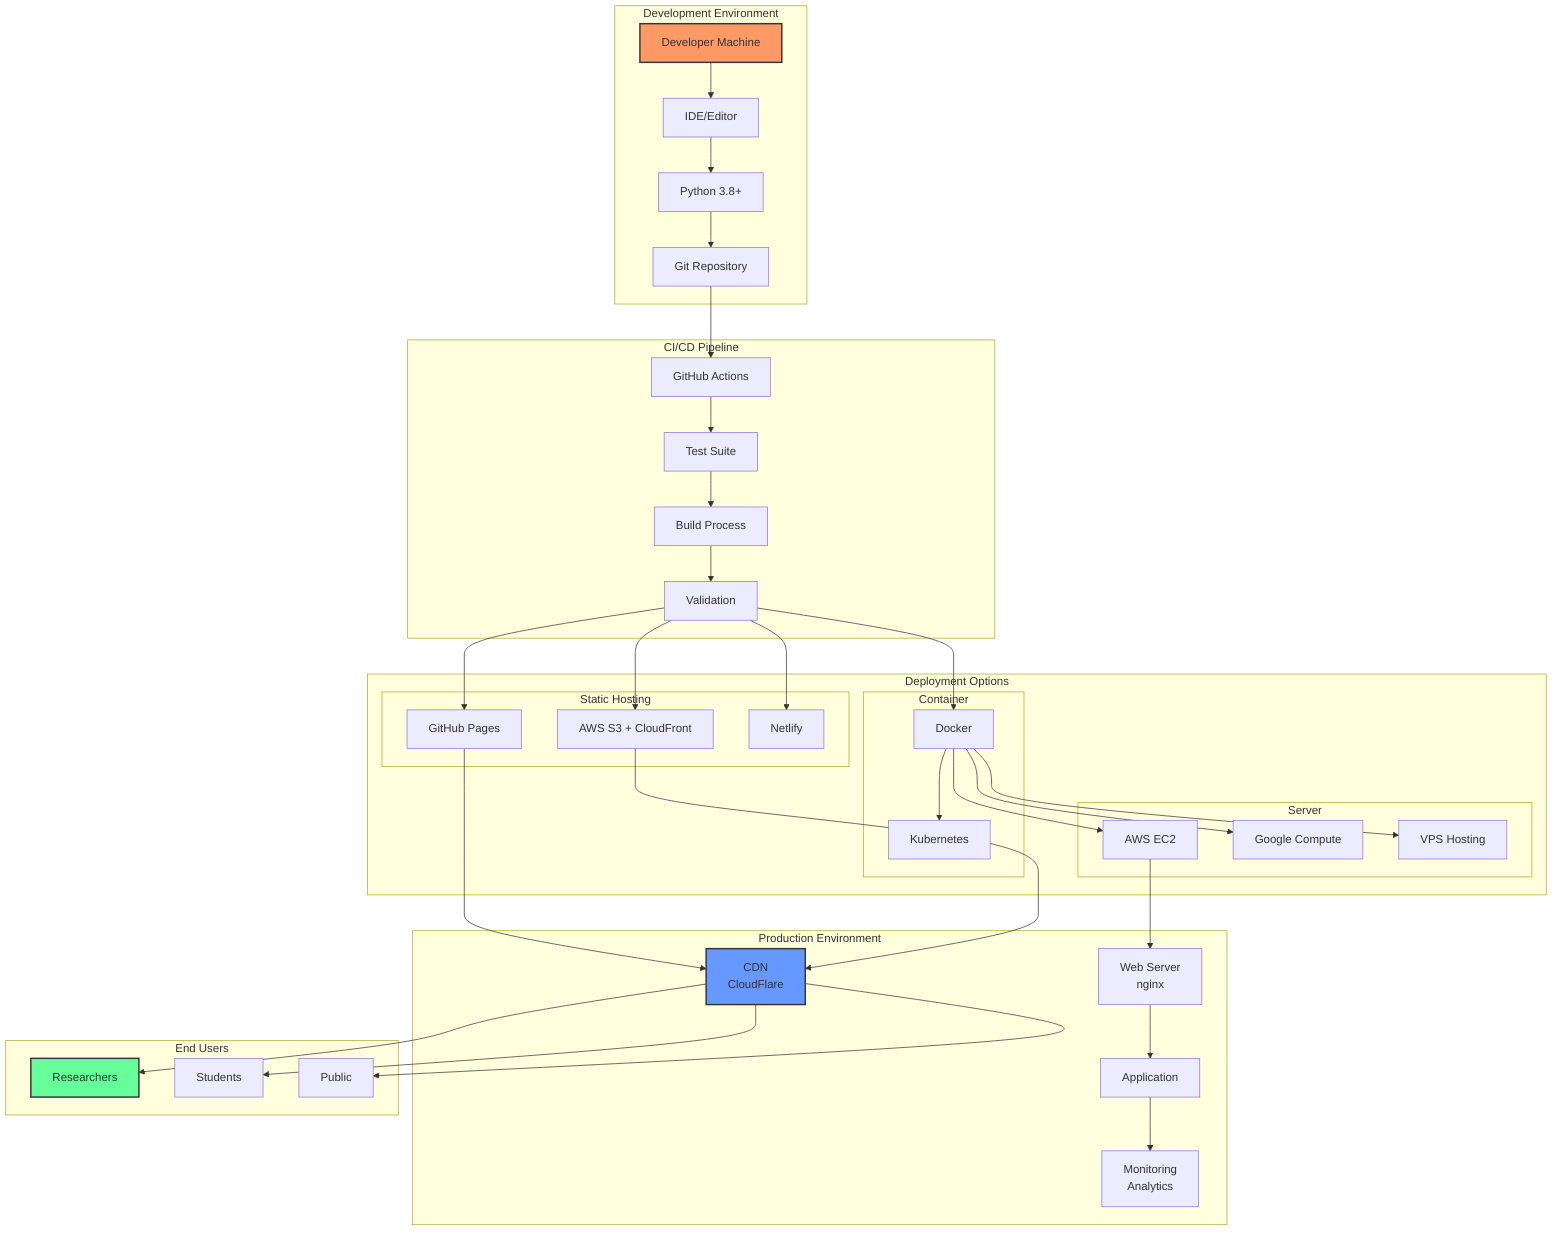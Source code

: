 graph TB
    subgraph "Development Environment"
        DEV[Developer Machine]
        IDE[IDE/Editor]
        PY[Python 3.8+]
        GIT[Git Repository]
    end
    
    subgraph "CI/CD Pipeline"
        GHA[GitHub Actions]
        TEST[Test Suite]
        BUILD[Build Process]
        VAL[Validation]
    end
    
    subgraph "Deployment Options"
        subgraph "Static Hosting"
            GHP[GitHub Pages]
            S3[AWS S3 + CloudFront]
            NTL[Netlify]
        end
        
        subgraph "Container"
            DOC[Docker]
            K8S[Kubernetes]
        end
        
        subgraph "Server"
            EC2[AWS EC2]
            GCE[Google Compute]
            VPS[VPS Hosting]
        end
    end
    
    subgraph "Production Environment"
        CDN[CDN<br/>CloudFlare]
        WEB[Web Server<br/>nginx]
        APP[Application]
        MON[Monitoring<br/>Analytics]
    end
    
    subgraph "End Users"
        USR1[Researchers]
        USR2[Students]
        USR3[Public]
    end
    
    DEV --> IDE
    IDE --> PY
    PY --> GIT
    
    GIT --> GHA
    GHA --> TEST
    TEST --> BUILD
    BUILD --> VAL
    
    VAL --> GHP
    VAL --> S3
    VAL --> NTL
    VAL --> DOC
    
    DOC --> K8S
    DOC --> EC2
    DOC --> GCE
    DOC --> VPS
    
    GHP --> CDN
    S3 --> CDN
    EC2 --> WEB
    
    CDN --> USR1
    CDN --> USR2
    CDN --> USR3
    
    WEB --> APP
    APP --> MON
    
    style DEV fill:#f96,stroke:#333,stroke-width:2px
    style CDN fill:#69f,stroke:#333,stroke-width:2px
    style USR1 fill:#6f9,stroke:#333,stroke-width:2px